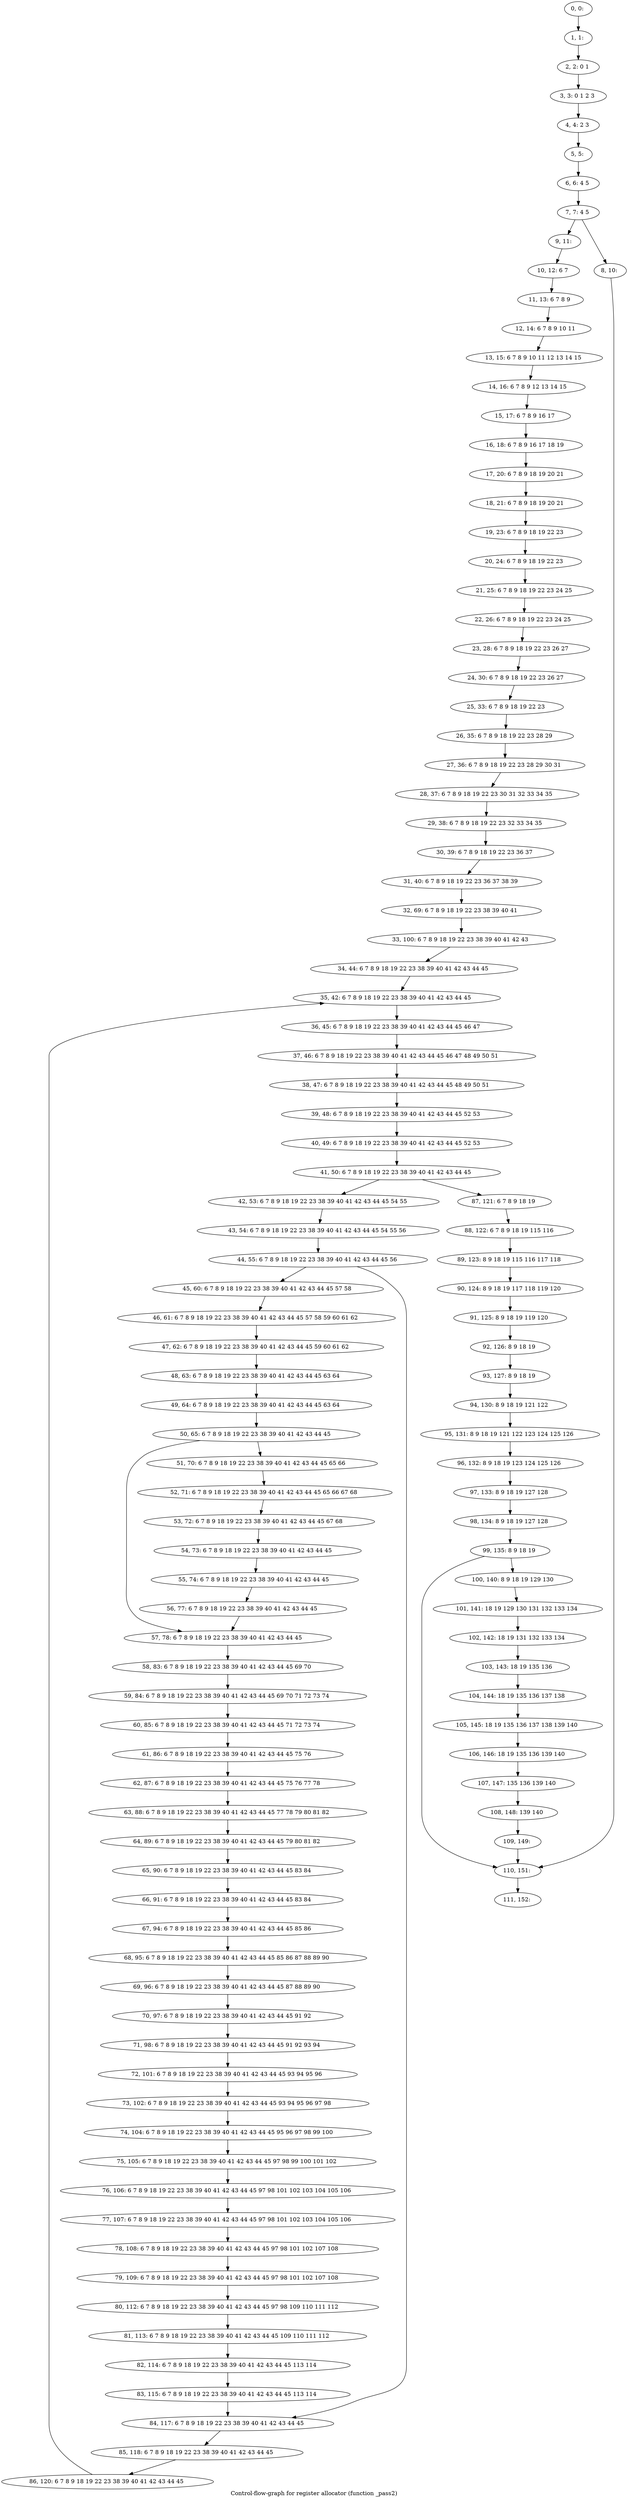 digraph G {
graph [label="Control-flow-graph for register allocator (function _pass2)"]
0[label="0, 0: "];
1[label="1, 1: "];
2[label="2, 2: 0 1 "];
3[label="3, 3: 0 1 2 3 "];
4[label="4, 4: 2 3 "];
5[label="5, 5: "];
6[label="6, 6: 4 5 "];
7[label="7, 7: 4 5 "];
8[label="8, 10: "];
9[label="9, 11: "];
10[label="10, 12: 6 7 "];
11[label="11, 13: 6 7 8 9 "];
12[label="12, 14: 6 7 8 9 10 11 "];
13[label="13, 15: 6 7 8 9 10 11 12 13 14 15 "];
14[label="14, 16: 6 7 8 9 12 13 14 15 "];
15[label="15, 17: 6 7 8 9 16 17 "];
16[label="16, 18: 6 7 8 9 16 17 18 19 "];
17[label="17, 20: 6 7 8 9 18 19 20 21 "];
18[label="18, 21: 6 7 8 9 18 19 20 21 "];
19[label="19, 23: 6 7 8 9 18 19 22 23 "];
20[label="20, 24: 6 7 8 9 18 19 22 23 "];
21[label="21, 25: 6 7 8 9 18 19 22 23 24 25 "];
22[label="22, 26: 6 7 8 9 18 19 22 23 24 25 "];
23[label="23, 28: 6 7 8 9 18 19 22 23 26 27 "];
24[label="24, 30: 6 7 8 9 18 19 22 23 26 27 "];
25[label="25, 33: 6 7 8 9 18 19 22 23 "];
26[label="26, 35: 6 7 8 9 18 19 22 23 28 29 "];
27[label="27, 36: 6 7 8 9 18 19 22 23 28 29 30 31 "];
28[label="28, 37: 6 7 8 9 18 19 22 23 30 31 32 33 34 35 "];
29[label="29, 38: 6 7 8 9 18 19 22 23 32 33 34 35 "];
30[label="30, 39: 6 7 8 9 18 19 22 23 36 37 "];
31[label="31, 40: 6 7 8 9 18 19 22 23 36 37 38 39 "];
32[label="32, 69: 6 7 8 9 18 19 22 23 38 39 40 41 "];
33[label="33, 100: 6 7 8 9 18 19 22 23 38 39 40 41 42 43 "];
34[label="34, 44: 6 7 8 9 18 19 22 23 38 39 40 41 42 43 44 45 "];
35[label="35, 42: 6 7 8 9 18 19 22 23 38 39 40 41 42 43 44 45 "];
36[label="36, 45: 6 7 8 9 18 19 22 23 38 39 40 41 42 43 44 45 46 47 "];
37[label="37, 46: 6 7 8 9 18 19 22 23 38 39 40 41 42 43 44 45 46 47 48 49 50 51 "];
38[label="38, 47: 6 7 8 9 18 19 22 23 38 39 40 41 42 43 44 45 48 49 50 51 "];
39[label="39, 48: 6 7 8 9 18 19 22 23 38 39 40 41 42 43 44 45 52 53 "];
40[label="40, 49: 6 7 8 9 18 19 22 23 38 39 40 41 42 43 44 45 52 53 "];
41[label="41, 50: 6 7 8 9 18 19 22 23 38 39 40 41 42 43 44 45 "];
42[label="42, 53: 6 7 8 9 18 19 22 23 38 39 40 41 42 43 44 45 54 55 "];
43[label="43, 54: 6 7 8 9 18 19 22 23 38 39 40 41 42 43 44 45 54 55 56 "];
44[label="44, 55: 6 7 8 9 18 19 22 23 38 39 40 41 42 43 44 45 56 "];
45[label="45, 60: 6 7 8 9 18 19 22 23 38 39 40 41 42 43 44 45 57 58 "];
46[label="46, 61: 6 7 8 9 18 19 22 23 38 39 40 41 42 43 44 45 57 58 59 60 61 62 "];
47[label="47, 62: 6 7 8 9 18 19 22 23 38 39 40 41 42 43 44 45 59 60 61 62 "];
48[label="48, 63: 6 7 8 9 18 19 22 23 38 39 40 41 42 43 44 45 63 64 "];
49[label="49, 64: 6 7 8 9 18 19 22 23 38 39 40 41 42 43 44 45 63 64 "];
50[label="50, 65: 6 7 8 9 18 19 22 23 38 39 40 41 42 43 44 45 "];
51[label="51, 70: 6 7 8 9 18 19 22 23 38 39 40 41 42 43 44 45 65 66 "];
52[label="52, 71: 6 7 8 9 18 19 22 23 38 39 40 41 42 43 44 45 65 66 67 68 "];
53[label="53, 72: 6 7 8 9 18 19 22 23 38 39 40 41 42 43 44 45 67 68 "];
54[label="54, 73: 6 7 8 9 18 19 22 23 38 39 40 41 42 43 44 45 "];
55[label="55, 74: 6 7 8 9 18 19 22 23 38 39 40 41 42 43 44 45 "];
56[label="56, 77: 6 7 8 9 18 19 22 23 38 39 40 41 42 43 44 45 "];
57[label="57, 78: 6 7 8 9 18 19 22 23 38 39 40 41 42 43 44 45 "];
58[label="58, 83: 6 7 8 9 18 19 22 23 38 39 40 41 42 43 44 45 69 70 "];
59[label="59, 84: 6 7 8 9 18 19 22 23 38 39 40 41 42 43 44 45 69 70 71 72 73 74 "];
60[label="60, 85: 6 7 8 9 18 19 22 23 38 39 40 41 42 43 44 45 71 72 73 74 "];
61[label="61, 86: 6 7 8 9 18 19 22 23 38 39 40 41 42 43 44 45 75 76 "];
62[label="62, 87: 6 7 8 9 18 19 22 23 38 39 40 41 42 43 44 45 75 76 77 78 "];
63[label="63, 88: 6 7 8 9 18 19 22 23 38 39 40 41 42 43 44 45 77 78 79 80 81 82 "];
64[label="64, 89: 6 7 8 9 18 19 22 23 38 39 40 41 42 43 44 45 79 80 81 82 "];
65[label="65, 90: 6 7 8 9 18 19 22 23 38 39 40 41 42 43 44 45 83 84 "];
66[label="66, 91: 6 7 8 9 18 19 22 23 38 39 40 41 42 43 44 45 83 84 "];
67[label="67, 94: 6 7 8 9 18 19 22 23 38 39 40 41 42 43 44 45 85 86 "];
68[label="68, 95: 6 7 8 9 18 19 22 23 38 39 40 41 42 43 44 45 85 86 87 88 89 90 "];
69[label="69, 96: 6 7 8 9 18 19 22 23 38 39 40 41 42 43 44 45 87 88 89 90 "];
70[label="70, 97: 6 7 8 9 18 19 22 23 38 39 40 41 42 43 44 45 91 92 "];
71[label="71, 98: 6 7 8 9 18 19 22 23 38 39 40 41 42 43 44 45 91 92 93 94 "];
72[label="72, 101: 6 7 8 9 18 19 22 23 38 39 40 41 42 43 44 45 93 94 95 96 "];
73[label="73, 102: 6 7 8 9 18 19 22 23 38 39 40 41 42 43 44 45 93 94 95 96 97 98 "];
74[label="74, 104: 6 7 8 9 18 19 22 23 38 39 40 41 42 43 44 45 95 96 97 98 99 100 "];
75[label="75, 105: 6 7 8 9 18 19 22 23 38 39 40 41 42 43 44 45 97 98 99 100 101 102 "];
76[label="76, 106: 6 7 8 9 18 19 22 23 38 39 40 41 42 43 44 45 97 98 101 102 103 104 105 106 "];
77[label="77, 107: 6 7 8 9 18 19 22 23 38 39 40 41 42 43 44 45 97 98 101 102 103 104 105 106 "];
78[label="78, 108: 6 7 8 9 18 19 22 23 38 39 40 41 42 43 44 45 97 98 101 102 107 108 "];
79[label="79, 109: 6 7 8 9 18 19 22 23 38 39 40 41 42 43 44 45 97 98 101 102 107 108 "];
80[label="80, 112: 6 7 8 9 18 19 22 23 38 39 40 41 42 43 44 45 97 98 109 110 111 112 "];
81[label="81, 113: 6 7 8 9 18 19 22 23 38 39 40 41 42 43 44 45 109 110 111 112 "];
82[label="82, 114: 6 7 8 9 18 19 22 23 38 39 40 41 42 43 44 45 113 114 "];
83[label="83, 115: 6 7 8 9 18 19 22 23 38 39 40 41 42 43 44 45 113 114 "];
84[label="84, 117: 6 7 8 9 18 19 22 23 38 39 40 41 42 43 44 45 "];
85[label="85, 118: 6 7 8 9 18 19 22 23 38 39 40 41 42 43 44 45 "];
86[label="86, 120: 6 7 8 9 18 19 22 23 38 39 40 41 42 43 44 45 "];
87[label="87, 121: 6 7 8 9 18 19 "];
88[label="88, 122: 6 7 8 9 18 19 115 116 "];
89[label="89, 123: 8 9 18 19 115 116 117 118 "];
90[label="90, 124: 8 9 18 19 117 118 119 120 "];
91[label="91, 125: 8 9 18 19 119 120 "];
92[label="92, 126: 8 9 18 19 "];
93[label="93, 127: 8 9 18 19 "];
94[label="94, 130: 8 9 18 19 121 122 "];
95[label="95, 131: 8 9 18 19 121 122 123 124 125 126 "];
96[label="96, 132: 8 9 18 19 123 124 125 126 "];
97[label="97, 133: 8 9 18 19 127 128 "];
98[label="98, 134: 8 9 18 19 127 128 "];
99[label="99, 135: 8 9 18 19 "];
100[label="100, 140: 8 9 18 19 129 130 "];
101[label="101, 141: 18 19 129 130 131 132 133 134 "];
102[label="102, 142: 18 19 131 132 133 134 "];
103[label="103, 143: 18 19 135 136 "];
104[label="104, 144: 18 19 135 136 137 138 "];
105[label="105, 145: 18 19 135 136 137 138 139 140 "];
106[label="106, 146: 18 19 135 136 139 140 "];
107[label="107, 147: 135 136 139 140 "];
108[label="108, 148: 139 140 "];
109[label="109, 149: "];
110[label="110, 151: "];
111[label="111, 152: "];
0->1 ;
1->2 ;
2->3 ;
3->4 ;
4->5 ;
5->6 ;
6->7 ;
7->8 ;
7->9 ;
8->110 ;
9->10 ;
10->11 ;
11->12 ;
12->13 ;
13->14 ;
14->15 ;
15->16 ;
16->17 ;
17->18 ;
18->19 ;
19->20 ;
20->21 ;
21->22 ;
22->23 ;
23->24 ;
24->25 ;
25->26 ;
26->27 ;
27->28 ;
28->29 ;
29->30 ;
30->31 ;
31->32 ;
32->33 ;
33->34 ;
34->35 ;
35->36 ;
36->37 ;
37->38 ;
38->39 ;
39->40 ;
40->41 ;
41->42 ;
41->87 ;
42->43 ;
43->44 ;
44->45 ;
44->84 ;
45->46 ;
46->47 ;
47->48 ;
48->49 ;
49->50 ;
50->51 ;
50->57 ;
51->52 ;
52->53 ;
53->54 ;
54->55 ;
55->56 ;
56->57 ;
57->58 ;
58->59 ;
59->60 ;
60->61 ;
61->62 ;
62->63 ;
63->64 ;
64->65 ;
65->66 ;
66->67 ;
67->68 ;
68->69 ;
69->70 ;
70->71 ;
71->72 ;
72->73 ;
73->74 ;
74->75 ;
75->76 ;
76->77 ;
77->78 ;
78->79 ;
79->80 ;
80->81 ;
81->82 ;
82->83 ;
83->84 ;
84->85 ;
85->86 ;
86->35 ;
87->88 ;
88->89 ;
89->90 ;
90->91 ;
91->92 ;
92->93 ;
93->94 ;
94->95 ;
95->96 ;
96->97 ;
97->98 ;
98->99 ;
99->100 ;
99->110 ;
100->101 ;
101->102 ;
102->103 ;
103->104 ;
104->105 ;
105->106 ;
106->107 ;
107->108 ;
108->109 ;
109->110 ;
110->111 ;
}

